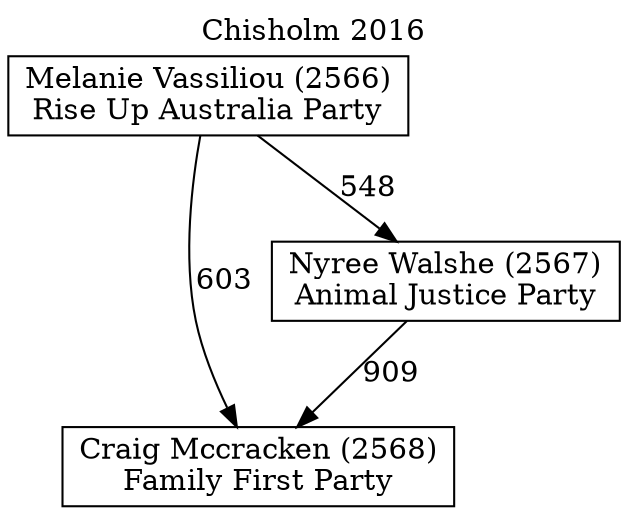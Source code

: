 // House preference flow
digraph "Craig Mccracken (2568)_Chisholm_2016" {
	graph [label="Chisholm 2016" labelloc=t mclimit=2]
	node [shape=box]
	"Craig Mccracken (2568)" [label="Craig Mccracken (2568)
Family First Party"]
	"Nyree Walshe (2567)" [label="Nyree Walshe (2567)
Animal Justice Party"]
	"Melanie Vassiliou (2566)" [label="Melanie Vassiliou (2566)
Rise Up Australia Party"]
	"Nyree Walshe (2567)" -> "Craig Mccracken (2568)" [label=909]
	"Melanie Vassiliou (2566)" -> "Nyree Walshe (2567)" [label=548]
	"Melanie Vassiliou (2566)" -> "Craig Mccracken (2568)" [label=603]
}
